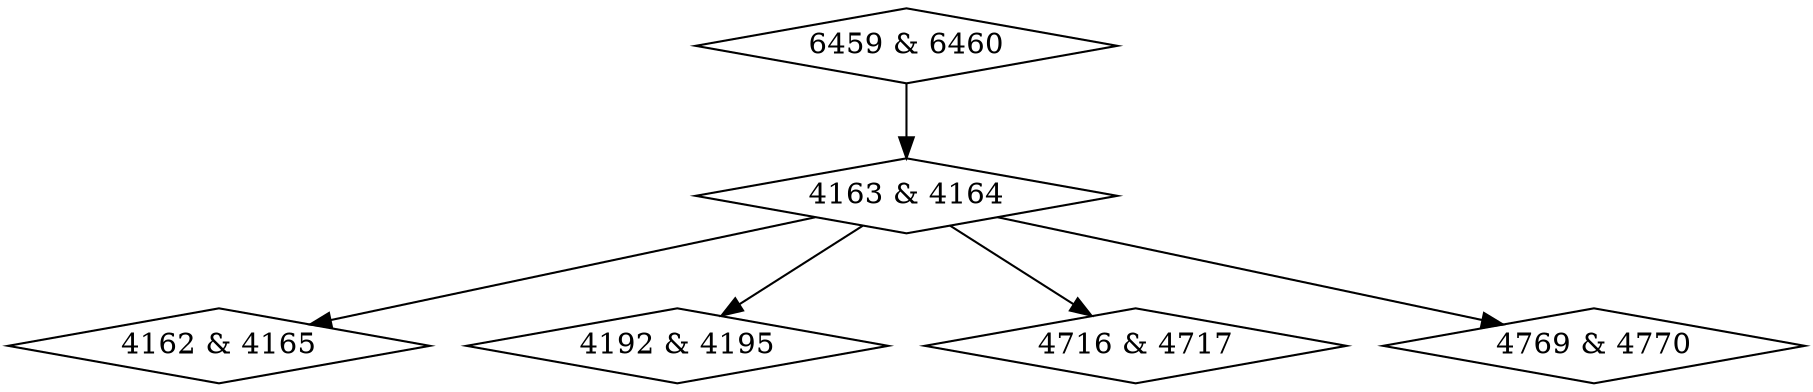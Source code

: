 digraph {
0 [label = "4162 & 4165", shape = diamond];
1 [label = "4163 & 4164", shape = diamond];
2 [label = "4192 & 4195", shape = diamond];
3 [label = "4716 & 4717", shape = diamond];
4 [label = "4769 & 4770", shape = diamond];
5 [label = "6459 & 6460", shape = diamond];
1->0;
1->2;
1->3;
1->4;
5->1;
}

